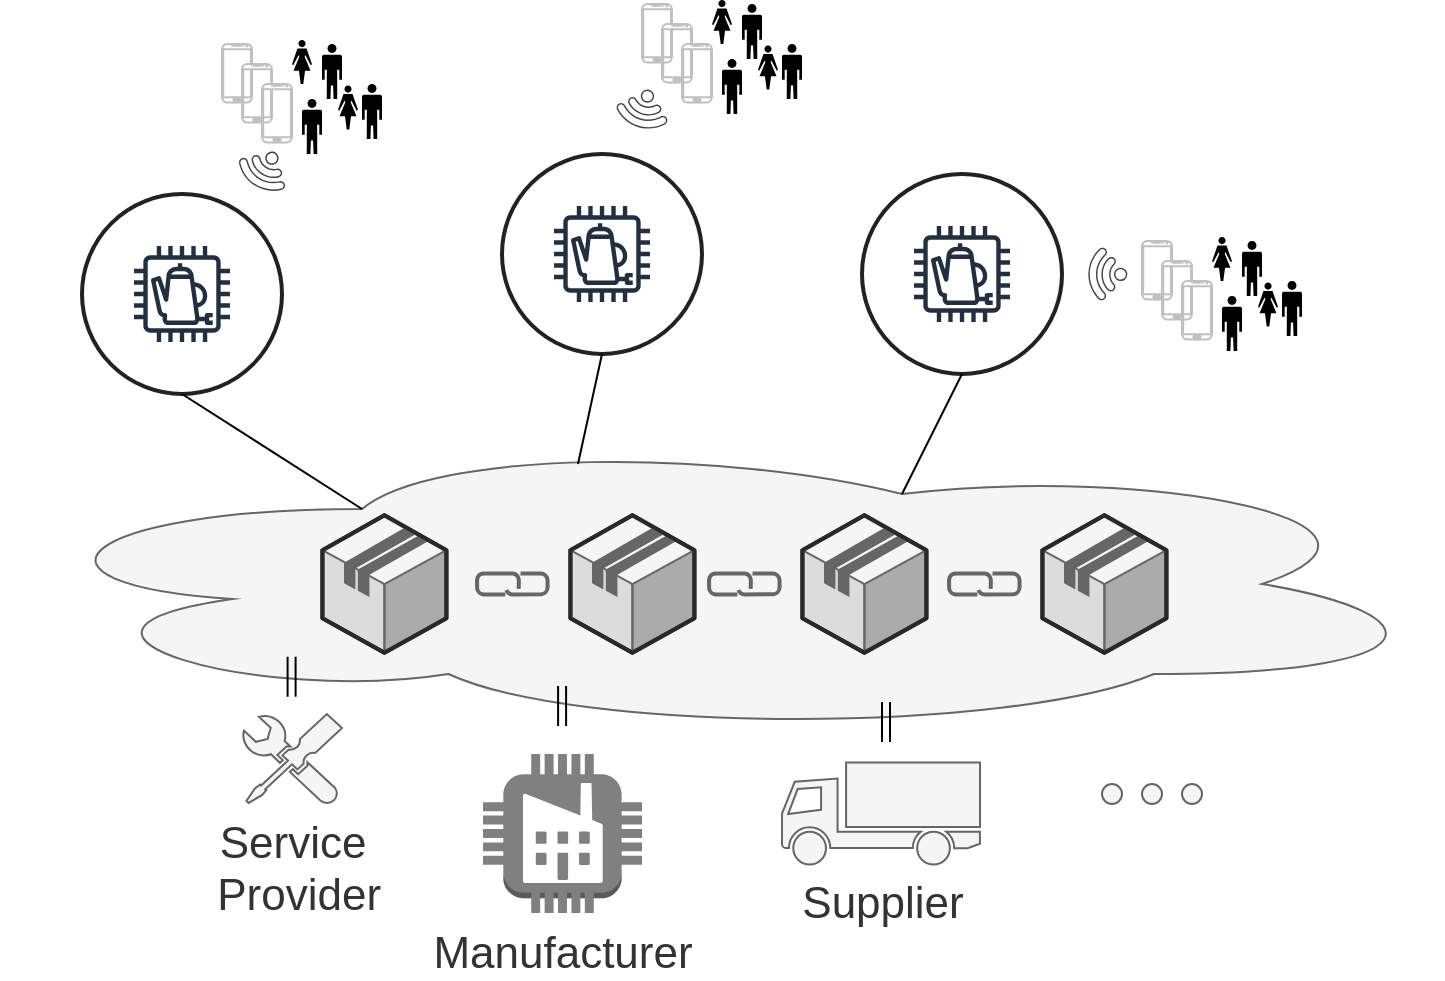 <mxfile version="13.0.3" type="device"><diagram id="9W-gzwlGSnohpC0E9YtS" name="Page-1"><mxGraphModel dx="1916" dy="810" grid="1" gridSize="10" guides="1" tooltips="1" connect="1" arrows="1" fold="1" page="1" pageScale="1" pageWidth="827" pageHeight="1169" math="0" shadow="0"><root><mxCell id="0"/><mxCell id="1" parent="0"/><mxCell id="RcH6aNdhHK8U9cQcqJWy-39" value="" style="ellipse;shape=cloud;whiteSpace=wrap;html=1;fillColor=#f5f5f5;strokeColor=#666666;fontColor=#333333;fontSize=22;" parent="1" vertex="1"><mxGeometry x="-90" y="380" width="720" height="150" as="geometry"/></mxCell><mxCell id="RcH6aNdhHK8U9cQcqJWy-13" value="" style="pointerEvents=1;shadow=0;dashed=0;html=1;strokeColor=none;fillColor=#434445;aspect=fixed;labelPosition=center;verticalLabelPosition=bottom;verticalAlign=top;align=center;outlineConnect=0;shape=mxgraph.vvd.wi_fi;rotation=-134;fontSize=22;" parent="1" vertex="1"><mxGeometry x="450" y="290" width="20" height="20" as="geometry"/></mxCell><mxCell id="RcH6aNdhHK8U9cQcqJWy-32" value="" style="group;fontSize=22;" parent="1" vertex="1" connectable="0"><mxGeometry x="19.997" y="420.6" width="472.213" height="68.8" as="geometry"/></mxCell><mxCell id="RcH6aNdhHK8U9cQcqJWy-25" value="" style="verticalLabelPosition=bottom;html=1;verticalAlign=top;strokeWidth=1;align=center;outlineConnect=0;dashed=0;outlineConnect=0;shape=mxgraph.aws3d.application;fillColor=#f5f5f5;strokeColor=#666666;aspect=fixed;fontColor=#333333;fontSize=22;" parent="RcH6aNdhHK8U9cQcqJWy-32" vertex="1"><mxGeometry x="50.213" width="62" height="68.8" as="geometry"/></mxCell><mxCell id="RcH6aNdhHK8U9cQcqJWy-26" value="" style="html=1;verticalLabelPosition=bottom;align=center;labelBackgroundColor=#ffffff;verticalAlign=top;strokeWidth=2;strokeColor=#666666;shadow=0;dashed=0;shape=mxgraph.ios7.icons.link;fillColor=#f5f5f5;rotation=45;fontColor=#333333;fontSize=22;" parent="RcH6aNdhHK8U9cQcqJWy-32" vertex="1"><mxGeometry x="130.213" y="19.4" width="30" height="30" as="geometry"/></mxCell><mxCell id="RcH6aNdhHK8U9cQcqJWy-27" value="" style="verticalLabelPosition=bottom;html=1;verticalAlign=top;strokeWidth=1;align=center;outlineConnect=0;dashed=0;outlineConnect=0;shape=mxgraph.aws3d.application;fillColor=#f5f5f5;strokeColor=#666666;aspect=fixed;fontColor=#333333;fontSize=22;" parent="RcH6aNdhHK8U9cQcqJWy-32" vertex="1"><mxGeometry x="174.213" width="62" height="68.8" as="geometry"/></mxCell><mxCell id="RcH6aNdhHK8U9cQcqJWy-28" value="" style="html=1;verticalLabelPosition=bottom;align=center;labelBackgroundColor=#ffffff;verticalAlign=top;strokeWidth=2;strokeColor=#666666;shadow=0;dashed=0;shape=mxgraph.ios7.icons.link;fillColor=#f5f5f5;rotation=45;fontColor=#333333;fontSize=22;" parent="RcH6aNdhHK8U9cQcqJWy-32" vertex="1"><mxGeometry x="246.213" y="19.4" width="30" height="30" as="geometry"/></mxCell><mxCell id="RcH6aNdhHK8U9cQcqJWy-29" value="" style="verticalLabelPosition=bottom;html=1;verticalAlign=top;strokeWidth=1;align=center;outlineConnect=0;dashed=0;outlineConnect=0;shape=mxgraph.aws3d.application;fillColor=#f5f5f5;strokeColor=#666666;aspect=fixed;fontColor=#333333;fontSize=22;" parent="RcH6aNdhHK8U9cQcqJWy-32" vertex="1"><mxGeometry x="290.213" width="62" height="68.8" as="geometry"/></mxCell><mxCell id="RcH6aNdhHK8U9cQcqJWy-30" value="" style="html=1;verticalLabelPosition=bottom;align=center;labelBackgroundColor=#ffffff;verticalAlign=top;strokeWidth=2;strokeColor=#666666;shadow=0;dashed=0;shape=mxgraph.ios7.icons.link;fillColor=#f5f5f5;rotation=45;fontColor=#333333;fontSize=22;" parent="RcH6aNdhHK8U9cQcqJWy-32" vertex="1"><mxGeometry x="366.213" y="19.4" width="30" height="30" as="geometry"/></mxCell><mxCell id="RcH6aNdhHK8U9cQcqJWy-31" value="" style="verticalLabelPosition=bottom;html=1;verticalAlign=top;strokeWidth=1;align=center;outlineConnect=0;dashed=0;outlineConnect=0;shape=mxgraph.aws3d.application;fillColor=#f5f5f5;strokeColor=#666666;aspect=fixed;fontColor=#333333;fontSize=22;" parent="RcH6aNdhHK8U9cQcqJWy-32" vertex="1"><mxGeometry x="410.213" width="62" height="68.8" as="geometry"/></mxCell><mxCell id="RcH6aNdhHK8U9cQcqJWy-34" value="" style="group;fontSize=22;" parent="1" vertex="1" connectable="0"><mxGeometry x="340" y="250" width="100" height="100" as="geometry"/></mxCell><mxCell id="RcH6aNdhHK8U9cQcqJWy-12" value="" style="outlineConnect=0;fontColor=#232F3E;gradientColor=none;strokeColor=#232F3E;fillColor=#ffffff;dashed=0;verticalLabelPosition=bottom;verticalAlign=top;align=center;html=1;fontSize=22;fontStyle=0;aspect=fixed;shape=mxgraph.aws4.resourceIcon;resIcon=mxgraph.aws4.coffee_pot;" parent="RcH6aNdhHK8U9cQcqJWy-34" vertex="1"><mxGeometry x="20" y="20" width="60" height="60" as="geometry"/></mxCell><mxCell id="RcH6aNdhHK8U9cQcqJWy-33" value="" style="html=1;verticalLabelPosition=bottom;labelBackgroundColor=#ffffff;verticalAlign=top;shadow=0;dashed=0;strokeWidth=2;shape=mxgraph.ios7.misc.circle;strokeColor=#222222;fillColor=none;aspect=fixed;fontSize=22;" parent="RcH6aNdhHK8U9cQcqJWy-34" vertex="1"><mxGeometry width="100" height="100" as="geometry"/></mxCell><mxCell id="RcH6aNdhHK8U9cQcqJWy-37" value="" style="group;fontSize=22;" parent="1" vertex="1" connectable="0"><mxGeometry x="480" y="281.5" width="80" height="57" as="geometry"/></mxCell><mxCell id="RcH6aNdhHK8U9cQcqJWy-14" value="" style="verticalLabelPosition=bottom;verticalAlign=top;html=1;shadow=0;dashed=0;strokeWidth=1;shape=mxgraph.android.phone2;strokeColor=#c0c0c0;aspect=fixed;fontSize=22;" parent="RcH6aNdhHK8U9cQcqJWy-37" vertex="1"><mxGeometry y="2" width="15" height="29.25" as="geometry"/></mxCell><mxCell id="RcH6aNdhHK8U9cQcqJWy-15" value="" style="verticalLabelPosition=bottom;verticalAlign=top;html=1;shadow=0;dashed=0;strokeWidth=1;shape=mxgraph.android.phone2;strokeColor=#c0c0c0;aspect=fixed;fontSize=22;" parent="RcH6aNdhHK8U9cQcqJWy-37" vertex="1"><mxGeometry x="10" y="12" width="15" height="29.25" as="geometry"/></mxCell><mxCell id="RcH6aNdhHK8U9cQcqJWy-16" value="" style="verticalLabelPosition=bottom;verticalAlign=top;html=1;shadow=0;dashed=0;strokeWidth=1;shape=mxgraph.android.phone2;strokeColor=#c0c0c0;aspect=fixed;fontSize=22;" parent="RcH6aNdhHK8U9cQcqJWy-37" vertex="1"><mxGeometry x="20" y="22" width="15" height="29.25" as="geometry"/></mxCell><mxCell id="RcH6aNdhHK8U9cQcqJWy-17" value="" style="shape=mxgraph.signs.people.man_2;html=1;fillColor=#000000;strokeColor=none;verticalLabelPosition=bottom;verticalAlign=top;align=center;aspect=fixed;fontSize=22;" parent="RcH6aNdhHK8U9cQcqJWy-37" vertex="1"><mxGeometry x="40" y="29.5" width="10" height="27.5" as="geometry"/></mxCell><mxCell id="RcH6aNdhHK8U9cQcqJWy-18" value="" style="shape=mxgraph.signs.people.man_2;html=1;fillColor=#000000;strokeColor=none;verticalLabelPosition=bottom;verticalAlign=top;align=center;aspect=fixed;fontSize=22;" parent="RcH6aNdhHK8U9cQcqJWy-37" vertex="1"><mxGeometry x="70" y="22" width="10" height="27.5" as="geometry"/></mxCell><mxCell id="RcH6aNdhHK8U9cQcqJWy-19" value="" style="shape=mxgraph.signs.people.man_2;html=1;fillColor=#000000;strokeColor=none;verticalLabelPosition=bottom;verticalAlign=top;align=center;aspect=fixed;fontSize=22;" parent="RcH6aNdhHK8U9cQcqJWy-37" vertex="1"><mxGeometry x="50" y="2" width="10" height="27.5" as="geometry"/></mxCell><mxCell id="RcH6aNdhHK8U9cQcqJWy-35" value="" style="shape=mxgraph.signs.people.woman_2;html=1;fillColor=#000000;strokeColor=none;verticalLabelPosition=bottom;verticalAlign=top;align=center;aspect=fixed;fontSize=22;" parent="RcH6aNdhHK8U9cQcqJWy-37" vertex="1"><mxGeometry x="35" width="10" height="22" as="geometry"/></mxCell><mxCell id="RcH6aNdhHK8U9cQcqJWy-36" value="" style="shape=mxgraph.signs.people.woman_2;html=1;fillColor=#000000;strokeColor=none;verticalLabelPosition=bottom;verticalAlign=top;align=center;aspect=fixed;fontSize=22;" parent="RcH6aNdhHK8U9cQcqJWy-37" vertex="1"><mxGeometry x="58" y="22.75" width="10" height="22" as="geometry"/></mxCell><mxCell id="RcH6aNdhHK8U9cQcqJWy-38" value="" style="endArrow=none;html=1;entryX=0.5;entryY=1;entryDx=0;entryDy=0;entryPerimeter=0;exitX=0.625;exitY=0.2;exitDx=0;exitDy=0;exitPerimeter=0;fontSize=22;" parent="1" source="RcH6aNdhHK8U9cQcqJWy-39" target="RcH6aNdhHK8U9cQcqJWy-33" edge="1"><mxGeometry width="50" height="50" relative="1" as="geometry"><mxPoint x="470" y="400" as="sourcePoint"/><mxPoint x="410" y="330" as="targetPoint"/></mxGeometry></mxCell><mxCell id="RcH6aNdhHK8U9cQcqJWy-40" value="" style="group;fontSize=22;" parent="1" vertex="1" connectable="0"><mxGeometry x="160" y="240" width="100" height="100" as="geometry"/></mxCell><mxCell id="RcH6aNdhHK8U9cQcqJWy-41" value="" style="outlineConnect=0;fontColor=#232F3E;gradientColor=none;strokeColor=#232F3E;fillColor=#ffffff;dashed=0;verticalLabelPosition=bottom;verticalAlign=top;align=center;html=1;fontSize=22;fontStyle=0;aspect=fixed;shape=mxgraph.aws4.resourceIcon;resIcon=mxgraph.aws4.coffee_pot;" parent="RcH6aNdhHK8U9cQcqJWy-40" vertex="1"><mxGeometry x="20" y="20" width="60" height="60" as="geometry"/></mxCell><mxCell id="RcH6aNdhHK8U9cQcqJWy-42" value="" style="html=1;verticalLabelPosition=bottom;labelBackgroundColor=#ffffff;verticalAlign=top;shadow=0;dashed=0;strokeWidth=2;shape=mxgraph.ios7.misc.circle;strokeColor=#222222;fillColor=none;aspect=fixed;fontSize=22;" parent="RcH6aNdhHK8U9cQcqJWy-40" vertex="1"><mxGeometry width="100" height="100" as="geometry"/></mxCell><mxCell id="RcH6aNdhHK8U9cQcqJWy-44" value="" style="endArrow=none;html=1;entryX=0.5;entryY=1;entryDx=0;entryDy=0;entryPerimeter=0;exitX=0.4;exitY=0.1;exitDx=0;exitDy=0;exitPerimeter=0;fontSize=22;" parent="1" source="RcH6aNdhHK8U9cQcqJWy-39" target="RcH6aNdhHK8U9cQcqJWy-42" edge="1"><mxGeometry width="50" height="50" relative="1" as="geometry"><mxPoint x="370" y="420" as="sourcePoint"/><mxPoint x="400" y="360" as="targetPoint"/></mxGeometry></mxCell><mxCell id="RcH6aNdhHK8U9cQcqJWy-45" value="" style="group;fontSize=22;" parent="1" vertex="1" connectable="0"><mxGeometry x="-50" y="260" width="100" height="100" as="geometry"/></mxCell><mxCell id="RcH6aNdhHK8U9cQcqJWy-46" value="" style="outlineConnect=0;fontColor=#232F3E;gradientColor=none;strokeColor=#232F3E;fillColor=#ffffff;dashed=0;verticalLabelPosition=bottom;verticalAlign=top;align=center;html=1;fontSize=22;fontStyle=0;aspect=fixed;shape=mxgraph.aws4.resourceIcon;resIcon=mxgraph.aws4.coffee_pot;" parent="RcH6aNdhHK8U9cQcqJWy-45" vertex="1"><mxGeometry x="20" y="20" width="60" height="60" as="geometry"/></mxCell><mxCell id="RcH6aNdhHK8U9cQcqJWy-47" value="" style="html=1;verticalLabelPosition=bottom;labelBackgroundColor=#ffffff;verticalAlign=top;shadow=0;dashed=0;strokeWidth=2;shape=mxgraph.ios7.misc.circle;strokeColor=#222222;fillColor=none;aspect=fixed;fontSize=22;" parent="RcH6aNdhHK8U9cQcqJWy-45" vertex="1"><mxGeometry width="100" height="100" as="geometry"/></mxCell><mxCell id="RcH6aNdhHK8U9cQcqJWy-48" value="" style="endArrow=none;html=1;entryX=0.5;entryY=1;entryDx=0;entryDy=0;entryPerimeter=0;exitX=0.25;exitY=0.25;exitDx=0;exitDy=0;exitPerimeter=0;fontSize=22;" parent="1" source="RcH6aNdhHK8U9cQcqJWy-39" target="RcH6aNdhHK8U9cQcqJWy-47" edge="1"><mxGeometry width="50" height="50" relative="1" as="geometry"><mxPoint x="208" y="405" as="sourcePoint"/><mxPoint x="220" y="350" as="targetPoint"/></mxGeometry></mxCell><mxCell id="RcH6aNdhHK8U9cQcqJWy-49" value="" style="group;fontSize=22;" parent="1" vertex="1" connectable="0"><mxGeometry x="20" y="183" width="80" height="57" as="geometry"/></mxCell><mxCell id="RcH6aNdhHK8U9cQcqJWy-50" value="" style="verticalLabelPosition=bottom;verticalAlign=top;html=1;shadow=0;dashed=0;strokeWidth=1;shape=mxgraph.android.phone2;strokeColor=#c0c0c0;aspect=fixed;fontSize=22;" parent="RcH6aNdhHK8U9cQcqJWy-49" vertex="1"><mxGeometry y="2" width="15" height="29.25" as="geometry"/></mxCell><mxCell id="RcH6aNdhHK8U9cQcqJWy-51" value="" style="verticalLabelPosition=bottom;verticalAlign=top;html=1;shadow=0;dashed=0;strokeWidth=1;shape=mxgraph.android.phone2;strokeColor=#c0c0c0;aspect=fixed;fontSize=22;" parent="RcH6aNdhHK8U9cQcqJWy-49" vertex="1"><mxGeometry x="10" y="12" width="15" height="29.25" as="geometry"/></mxCell><mxCell id="RcH6aNdhHK8U9cQcqJWy-52" value="" style="verticalLabelPosition=bottom;verticalAlign=top;html=1;shadow=0;dashed=0;strokeWidth=1;shape=mxgraph.android.phone2;strokeColor=#c0c0c0;aspect=fixed;fontSize=22;" parent="RcH6aNdhHK8U9cQcqJWy-49" vertex="1"><mxGeometry x="20" y="22" width="15" height="29.25" as="geometry"/></mxCell><mxCell id="RcH6aNdhHK8U9cQcqJWy-53" value="" style="shape=mxgraph.signs.people.man_2;html=1;fillColor=#000000;strokeColor=none;verticalLabelPosition=bottom;verticalAlign=top;align=center;aspect=fixed;fontSize=22;" parent="RcH6aNdhHK8U9cQcqJWy-49" vertex="1"><mxGeometry x="40" y="29.5" width="10" height="27.5" as="geometry"/></mxCell><mxCell id="RcH6aNdhHK8U9cQcqJWy-54" value="" style="shape=mxgraph.signs.people.man_2;html=1;fillColor=#000000;strokeColor=none;verticalLabelPosition=bottom;verticalAlign=top;align=center;aspect=fixed;fontSize=22;" parent="RcH6aNdhHK8U9cQcqJWy-49" vertex="1"><mxGeometry x="70" y="22" width="10" height="27.5" as="geometry"/></mxCell><mxCell id="RcH6aNdhHK8U9cQcqJWy-55" value="" style="shape=mxgraph.signs.people.man_2;html=1;fillColor=#000000;strokeColor=none;verticalLabelPosition=bottom;verticalAlign=top;align=center;aspect=fixed;fontSize=22;" parent="RcH6aNdhHK8U9cQcqJWy-49" vertex="1"><mxGeometry x="50" y="2" width="10" height="27.5" as="geometry"/></mxCell><mxCell id="RcH6aNdhHK8U9cQcqJWy-56" value="" style="shape=mxgraph.signs.people.woman_2;html=1;fillColor=#000000;strokeColor=none;verticalLabelPosition=bottom;verticalAlign=top;align=center;aspect=fixed;fontSize=22;" parent="RcH6aNdhHK8U9cQcqJWy-49" vertex="1"><mxGeometry x="35" width="10" height="22" as="geometry"/></mxCell><mxCell id="RcH6aNdhHK8U9cQcqJWy-57" value="" style="shape=mxgraph.signs.people.woman_2;html=1;fillColor=#000000;strokeColor=none;verticalLabelPosition=bottom;verticalAlign=top;align=center;aspect=fixed;fontSize=22;" parent="RcH6aNdhHK8U9cQcqJWy-49" vertex="1"><mxGeometry x="58" y="22.75" width="10" height="22" as="geometry"/></mxCell><mxCell id="RcH6aNdhHK8U9cQcqJWy-58" value="" style="pointerEvents=1;shadow=0;dashed=0;html=1;strokeColor=none;fillColor=#434445;aspect=fixed;labelPosition=center;verticalLabelPosition=bottom;verticalAlign=top;align=center;outlineConnect=0;shape=mxgraph.vvd.wi_fi;rotation=-208;fontSize=22;" parent="1" vertex="1"><mxGeometry x="220" y="210" width="20" height="20" as="geometry"/></mxCell><mxCell id="RcH6aNdhHK8U9cQcqJWy-59" value="" style="pointerEvents=1;shadow=0;dashed=0;html=1;strokeColor=none;fillColor=#434445;aspect=fixed;labelPosition=center;verticalLabelPosition=bottom;verticalAlign=top;align=center;outlineConnect=0;shape=mxgraph.vvd.wi_fi;rotation=-193;fontSize=22;" parent="1" vertex="1"><mxGeometry x="30" y="240" width="20" height="20" as="geometry"/></mxCell><mxCell id="RcH6aNdhHK8U9cQcqJWy-60" value="" style="group;fontSize=22;" parent="1" vertex="1" connectable="0"><mxGeometry x="230" y="163" width="80" height="57" as="geometry"/></mxCell><mxCell id="RcH6aNdhHK8U9cQcqJWy-61" value="" style="verticalLabelPosition=bottom;verticalAlign=top;html=1;shadow=0;dashed=0;strokeWidth=1;shape=mxgraph.android.phone2;strokeColor=#c0c0c0;aspect=fixed;fontSize=22;" parent="RcH6aNdhHK8U9cQcqJWy-60" vertex="1"><mxGeometry y="2" width="15" height="29.25" as="geometry"/></mxCell><mxCell id="RcH6aNdhHK8U9cQcqJWy-62" value="" style="verticalLabelPosition=bottom;verticalAlign=top;html=1;shadow=0;dashed=0;strokeWidth=1;shape=mxgraph.android.phone2;strokeColor=#c0c0c0;aspect=fixed;fontSize=22;" parent="RcH6aNdhHK8U9cQcqJWy-60" vertex="1"><mxGeometry x="10" y="12" width="15" height="29.25" as="geometry"/></mxCell><mxCell id="RcH6aNdhHK8U9cQcqJWy-63" value="" style="verticalLabelPosition=bottom;verticalAlign=top;html=1;shadow=0;dashed=0;strokeWidth=1;shape=mxgraph.android.phone2;strokeColor=#c0c0c0;aspect=fixed;fontSize=22;" parent="RcH6aNdhHK8U9cQcqJWy-60" vertex="1"><mxGeometry x="20" y="22" width="15" height="29.25" as="geometry"/></mxCell><mxCell id="RcH6aNdhHK8U9cQcqJWy-64" value="" style="shape=mxgraph.signs.people.man_2;html=1;fillColor=#000000;strokeColor=none;verticalLabelPosition=bottom;verticalAlign=top;align=center;aspect=fixed;fontSize=22;" parent="RcH6aNdhHK8U9cQcqJWy-60" vertex="1"><mxGeometry x="40" y="29.5" width="10" height="27.5" as="geometry"/></mxCell><mxCell id="RcH6aNdhHK8U9cQcqJWy-65" value="" style="shape=mxgraph.signs.people.man_2;html=1;fillColor=#000000;strokeColor=none;verticalLabelPosition=bottom;verticalAlign=top;align=center;aspect=fixed;fontSize=22;" parent="RcH6aNdhHK8U9cQcqJWy-60" vertex="1"><mxGeometry x="70" y="22" width="10" height="27.5" as="geometry"/></mxCell><mxCell id="RcH6aNdhHK8U9cQcqJWy-66" value="" style="shape=mxgraph.signs.people.man_2;html=1;fillColor=#000000;strokeColor=none;verticalLabelPosition=bottom;verticalAlign=top;align=center;aspect=fixed;fontSize=22;" parent="RcH6aNdhHK8U9cQcqJWy-60" vertex="1"><mxGeometry x="50" y="2" width="10" height="27.5" as="geometry"/></mxCell><mxCell id="RcH6aNdhHK8U9cQcqJWy-67" value="" style="shape=mxgraph.signs.people.woman_2;html=1;fillColor=#000000;strokeColor=none;verticalLabelPosition=bottom;verticalAlign=top;align=center;aspect=fixed;fontSize=22;" parent="RcH6aNdhHK8U9cQcqJWy-60" vertex="1"><mxGeometry x="35" width="10" height="22" as="geometry"/></mxCell><mxCell id="RcH6aNdhHK8U9cQcqJWy-68" value="" style="shape=mxgraph.signs.people.woman_2;html=1;fillColor=#000000;strokeColor=none;verticalLabelPosition=bottom;verticalAlign=top;align=center;aspect=fixed;fontSize=22;" parent="RcH6aNdhHK8U9cQcqJWy-60" vertex="1"><mxGeometry x="58" y="22.75" width="10" height="22" as="geometry"/></mxCell><mxCell id="RcH6aNdhHK8U9cQcqJWy-69" value="Service&lt;br style=&quot;font-size: 22px;&quot;&gt;&amp;nbsp;Provider" style="aspect=fixed;pointerEvents=1;shadow=0;dashed=0;html=1;strokeColor=#666666;labelPosition=center;verticalLabelPosition=bottom;verticalAlign=top;align=center;fillColor=#f5f5f5;shape=mxgraph.mscae.enterprise.tool;fontColor=#333333;fontSize=22;" parent="1" vertex="1"><mxGeometry x="30" y="520" width="50" height="45" as="geometry"/></mxCell><mxCell id="RcH6aNdhHK8U9cQcqJWy-71" value="Manufacturer" style="outlineConnect=0;dashed=0;verticalLabelPosition=bottom;verticalAlign=top;align=center;html=1;shape=mxgraph.aws3.factory;fillColor=#808080;strokeColor=#666666;fontColor=#333333;fontSize=22;" parent="1" vertex="1"><mxGeometry x="150.5" y="540" width="79.5" height="79.5" as="geometry"/></mxCell><mxCell id="RcH6aNdhHK8U9cQcqJWy-72" value="Supplier" style="shape=mxgraph.signs.transportation.truck_1;html=1;fillColor=#f5f5f5;strokeColor=#666666;verticalLabelPosition=bottom;verticalAlign=top;align=center;fontColor=#333333;fontSize=22;" parent="1" vertex="1"><mxGeometry x="300" y="544.25" width="99" height="51" as="geometry"/></mxCell><mxCell id="RcH6aNdhHK8U9cQcqJWy-73" value="" style="shape=ellipse;fillColor=#f5f5f5;strokeColor=#666666;html=1;fontColor=#333333;fontSize=22;" parent="1" vertex="1"><mxGeometry x="480" y="555" width="10" height="10" as="geometry"/></mxCell><mxCell id="RcH6aNdhHK8U9cQcqJWy-74" value="" style="shape=ellipse;fillColor=#f5f5f5;strokeColor=#666666;html=1;fontColor=#333333;fontSize=22;" parent="1" vertex="1"><mxGeometry x="500" y="555" width="10" height="10" as="geometry"/></mxCell><mxCell id="RcH6aNdhHK8U9cQcqJWy-75" value="" style="shape=ellipse;fillColor=#f5f5f5;strokeColor=#666666;html=1;fontColor=#333333;fontSize=22;" parent="1" vertex="1"><mxGeometry x="460" y="555" width="10" height="10" as="geometry"/></mxCell><mxCell id="RcH6aNdhHK8U9cQcqJWy-76" value="" style="shape=link;html=1;fontSize=22;" parent="1" edge="1"><mxGeometry width="50" height="50" relative="1" as="geometry"><mxPoint x="54.8" y="511.4" as="sourcePoint"/><mxPoint x="54.8" y="491.4" as="targetPoint"/></mxGeometry></mxCell><mxCell id="RcH6aNdhHK8U9cQcqJWy-77" value="" style="shape=link;html=1;fontSize=22;" parent="1" edge="1"><mxGeometry width="50" height="50" relative="1" as="geometry"><mxPoint x="190.05" y="526" as="sourcePoint"/><mxPoint x="190.05" y="506" as="targetPoint"/></mxGeometry></mxCell><mxCell id="RcH6aNdhHK8U9cQcqJWy-78" value="" style="shape=link;html=1;fontSize=22;" parent="1" edge="1"><mxGeometry width="50" height="50" relative="1" as="geometry"><mxPoint x="352.0" y="534" as="sourcePoint"/><mxPoint x="352.0" y="514" as="targetPoint"/></mxGeometry></mxCell></root></mxGraphModel></diagram></mxfile>